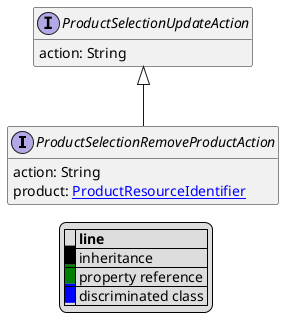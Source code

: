 @startuml

hide empty fields
hide empty methods
legend
|= |= line |
|<back:black>   </back>| inheritance |
|<back:green>   </back>| property reference |
|<back:blue>   </back>| discriminated class |
endlegend
interface ProductSelectionRemoveProductAction [[ProductSelectionRemoveProductAction.svg]] extends ProductSelectionUpdateAction {
    action: String
    product: [[ProductResourceIdentifier.svg ProductResourceIdentifier]]
}
interface ProductSelectionUpdateAction [[ProductSelectionUpdateAction.svg]]  {
    action: String
}





@enduml
